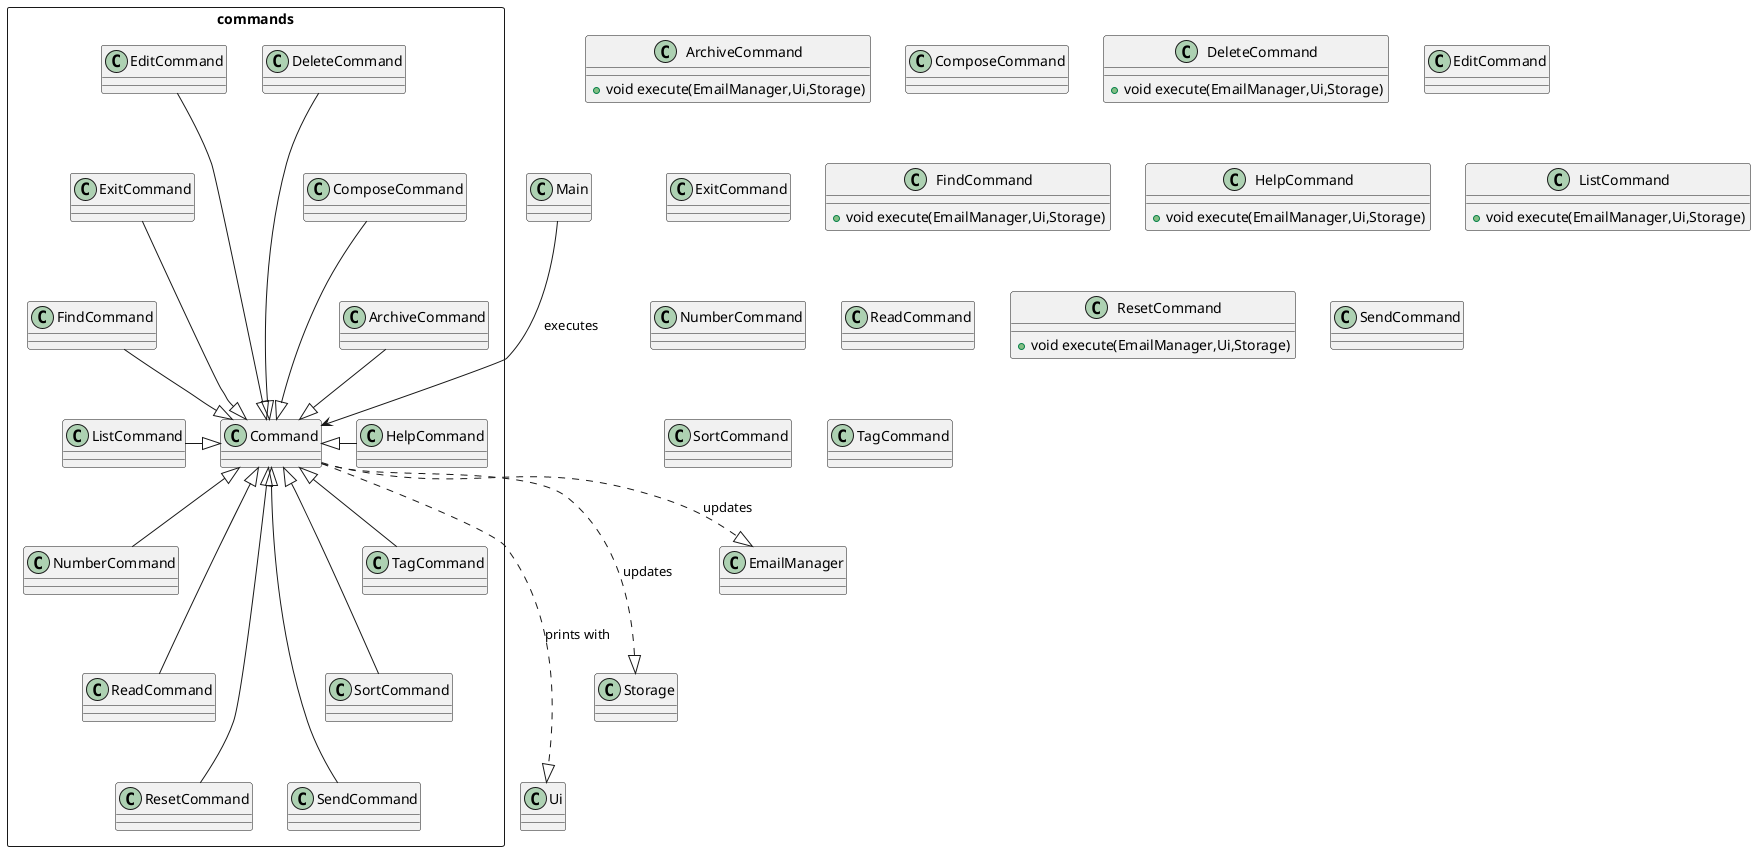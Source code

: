 @startuml
'https://plantuml.com/class-diagram

package commands <<rectangle>>{
class Command
class ArchiveCommand
class ComposeCommand
class DeleteCommand
class EditCommand
class ExitCommand
class FindCommand
class HelpCommand
class ListCommand
class NumberCommand
class ReadCommand
class ResetCommand
class SendCommand
class SortCommand
class TagCommand
}

Main ---> Command: executes
ArchiveCommand -down-|> Command
ComposeCommand -down--|> Command
DeleteCommand -down---|> Command
EditCommand -down---|> Command
ExitCommand -down--|> Command
FindCommand -down-|> Command
HelpCommand -left-|> Command
ListCommand -right-|> Command
NumberCommand -up-|> Command
ReadCommand -up--|> Command
ResetCommand -up---|> Command
SendCommand -up---|> Command
SortCommand -up--|> Command
TagCommand -up-|> Command

Command ....|> Ui: prints with
Command ...|> Storage: updates
Command ..|> EmailManager: updates

class ArchiveCommand{
+ void execute(EmailManager,Ui,Storage)
}

class ComposeCommand{

}

class DeleteCommand{
+ void execute(EmailManager,Ui,Storage)
}

class EditCommand{

}

class ExitCommand{

}

class FindCommand{
+ void execute(EmailManager,Ui,Storage)
}

class HelpCommand{
+ void execute(EmailManager,Ui,Storage)
}

class ListCommand{
+ void execute(EmailManager,Ui,Storage)
}

class NumberCommand{

}

class ReadCommand{

}

class ResetCommand{
+ void execute(EmailManager,Ui,Storage)
}

class SendCommand{

}

class SortCommand{

}

class TagCommand{

}

@enduml